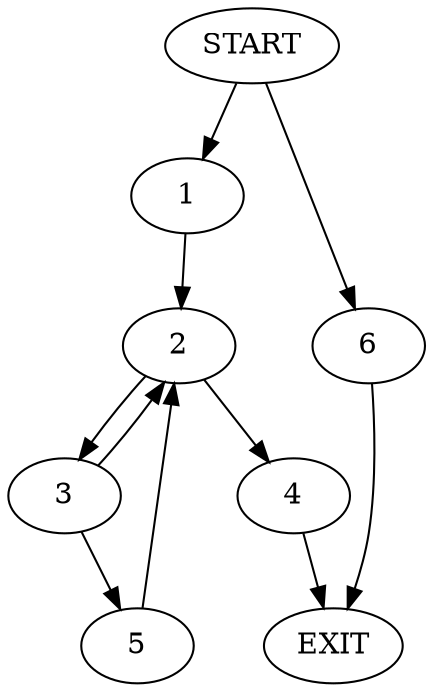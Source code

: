 digraph {
0 [label="START"]
7 [label="EXIT"]
0 -> 1
1 -> 2
2 -> 3
2 -> 4
3 -> 5
3 -> 2
4 -> 7
5 -> 2
0 -> 6
6 -> 7
}
